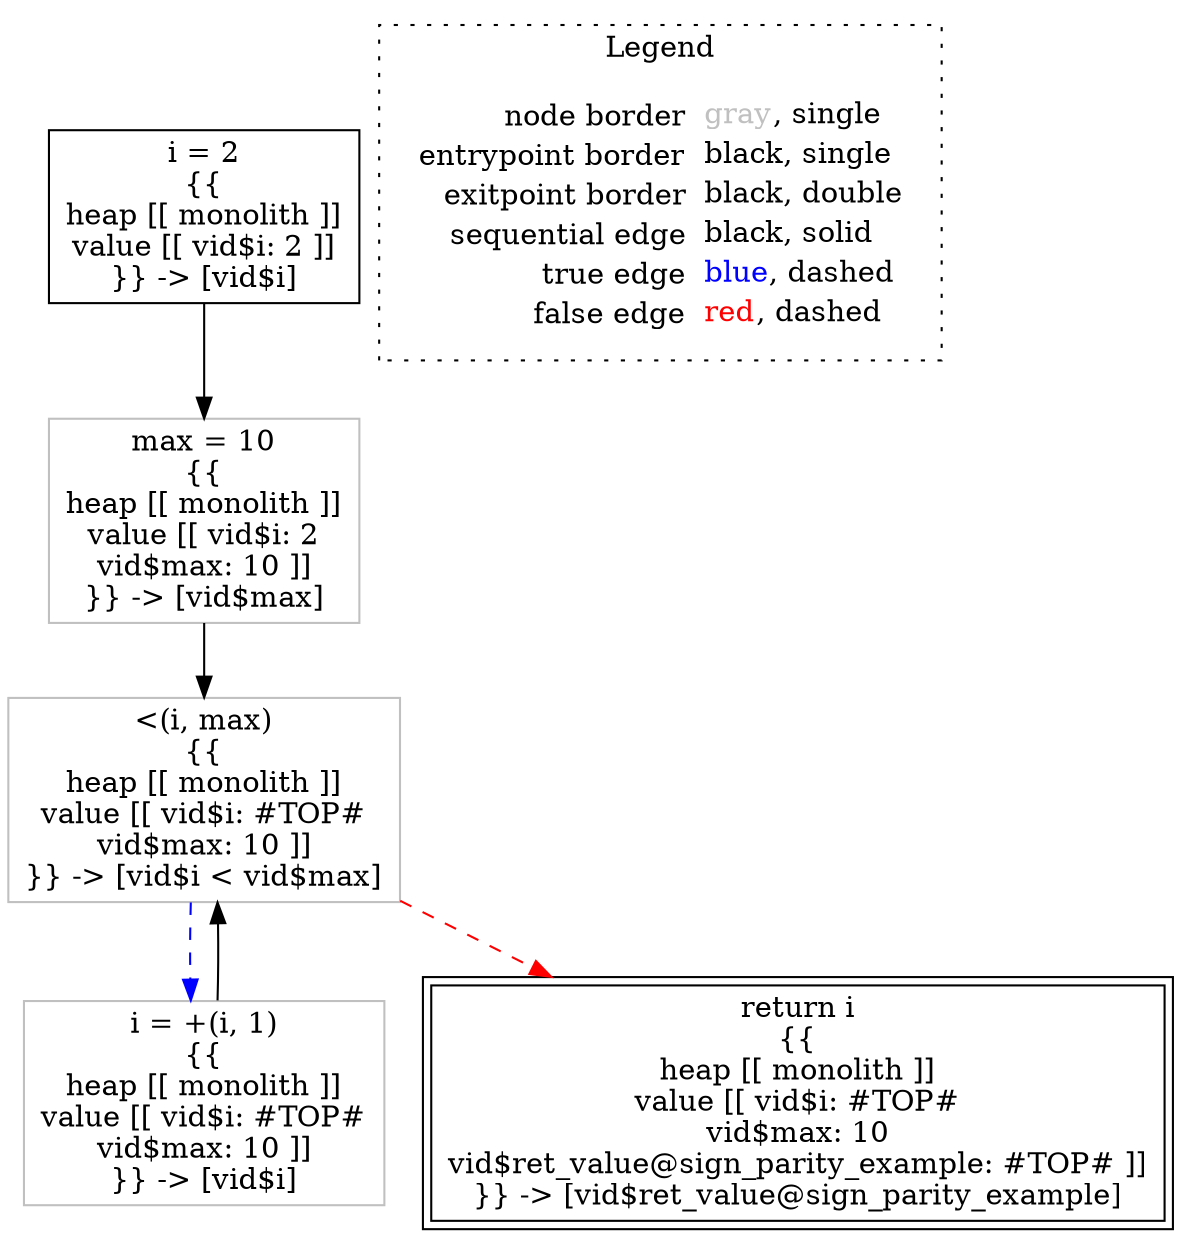 digraph {
	"node0" [shape="rect",color="black",label=<i = 2<BR/>{{<BR/>heap [[ monolith ]]<BR/>value [[ vid$i: 2 ]]<BR/>}} -&gt; [vid$i]>];
	"node1" [shape="rect",color="gray",label=<i = +(i, 1)<BR/>{{<BR/>heap [[ monolith ]]<BR/>value [[ vid$i: #TOP#<BR/>vid$max: 10 ]]<BR/>}} -&gt; [vid$i]>];
	"node2" [shape="rect",color="black",peripheries="2",label=<return i<BR/>{{<BR/>heap [[ monolith ]]<BR/>value [[ vid$i: #TOP#<BR/>vid$max: 10<BR/>vid$ret_value@sign_parity_example: #TOP# ]]<BR/>}} -&gt; [vid$ret_value@sign_parity_example]>];
	"node3" [shape="rect",color="gray",label=<max = 10<BR/>{{<BR/>heap [[ monolith ]]<BR/>value [[ vid$i: 2<BR/>vid$max: 10 ]]<BR/>}} -&gt; [vid$max]>];
	"node4" [shape="rect",color="gray",label=<&lt;(i, max)<BR/>{{<BR/>heap [[ monolith ]]<BR/>value [[ vid$i: #TOP#<BR/>vid$max: 10 ]]<BR/>}} -&gt; [vid$i &lt; vid$max]>];
	"node0" -> "node3" [color="black"];
	"node1" -> "node4" [color="black"];
	"node3" -> "node4" [color="black"];
	"node4" -> "node1" [color="blue",style="dashed"];
	"node4" -> "node2" [color="red",style="dashed"];
subgraph cluster_legend {
	label="Legend";
	style=dotted;
	node [shape=plaintext];
	"legend" [label=<<table border="0" cellpadding="2" cellspacing="0" cellborder="0"><tr><td align="right">node border&nbsp;</td><td align="left"><font color="gray">gray</font>, single</td></tr><tr><td align="right">entrypoint border&nbsp;</td><td align="left"><font color="black">black</font>, single</td></tr><tr><td align="right">exitpoint border&nbsp;</td><td align="left"><font color="black">black</font>, double</td></tr><tr><td align="right">sequential edge&nbsp;</td><td align="left"><font color="black">black</font>, solid</td></tr><tr><td align="right">true edge&nbsp;</td><td align="left"><font color="blue">blue</font>, dashed</td></tr><tr><td align="right">false edge&nbsp;</td><td align="left"><font color="red">red</font>, dashed</td></tr></table>>];
}

}

